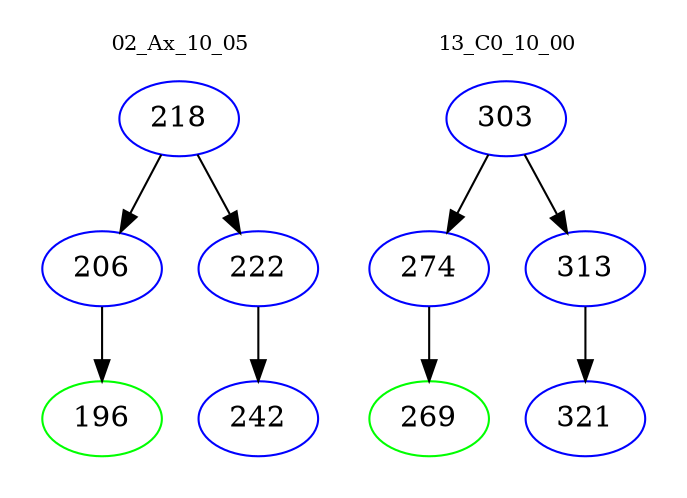 digraph{
subgraph cluster_0 {
color = white
label = "02_Ax_10_05";
fontsize=10;
T0_218 [label="218", color="blue"]
T0_218 -> T0_206 [color="black"]
T0_206 [label="206", color="blue"]
T0_206 -> T0_196 [color="black"]
T0_196 [label="196", color="green"]
T0_218 -> T0_222 [color="black"]
T0_222 [label="222", color="blue"]
T0_222 -> T0_242 [color="black"]
T0_242 [label="242", color="blue"]
}
subgraph cluster_1 {
color = white
label = "13_C0_10_00";
fontsize=10;
T1_303 [label="303", color="blue"]
T1_303 -> T1_274 [color="black"]
T1_274 [label="274", color="blue"]
T1_274 -> T1_269 [color="black"]
T1_269 [label="269", color="green"]
T1_303 -> T1_313 [color="black"]
T1_313 [label="313", color="blue"]
T1_313 -> T1_321 [color="black"]
T1_321 [label="321", color="blue"]
}
}
